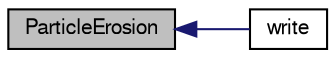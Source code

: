 digraph "ParticleErosion"
{
  bgcolor="transparent";
  edge [fontname="FreeSans",fontsize="10",labelfontname="FreeSans",labelfontsize="10"];
  node [fontname="FreeSans",fontsize="10",shape=record];
  rankdir="LR";
  Node53 [label="ParticleErosion",height=0.2,width=0.4,color="black", fillcolor="grey75", style="filled", fontcolor="black"];
  Node53 -> Node54 [dir="back",color="midnightblue",fontsize="10",style="solid",fontname="FreeSans"];
  Node54 [label="write",height=0.2,width=0.4,color="black",URL="$a23986.html#aac759501cf6c7895a70eecbef0226ae1",tooltip="Write post-processing info. "];
}
